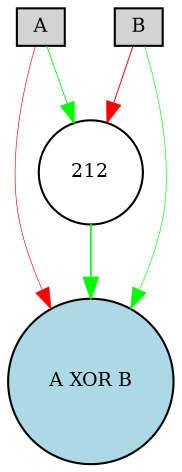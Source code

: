 digraph {
	node [fontsize=9 height=0.2 shape=circle width=0.2]
	A [fillcolor=lightgray shape=box style=filled]
	B [fillcolor=lightgray shape=box style=filled]
	"A XOR B" [fillcolor=lightblue style=filled]
	212 [fillcolor=white style=filled]
	B -> "A XOR B" [color=green penwidth=0.3088397531410023 style=solid]
	A -> 212 [color=green penwidth=0.4085636631019165 style=solid]
	212 -> "A XOR B" [color=green penwidth=0.8005545185123811 style=solid]
	B -> 212 [color=red penwidth=0.46543284558234577 style=solid]
	A -> "A XOR B" [color=red penwidth=0.30476362397288576 style=solid]
}
